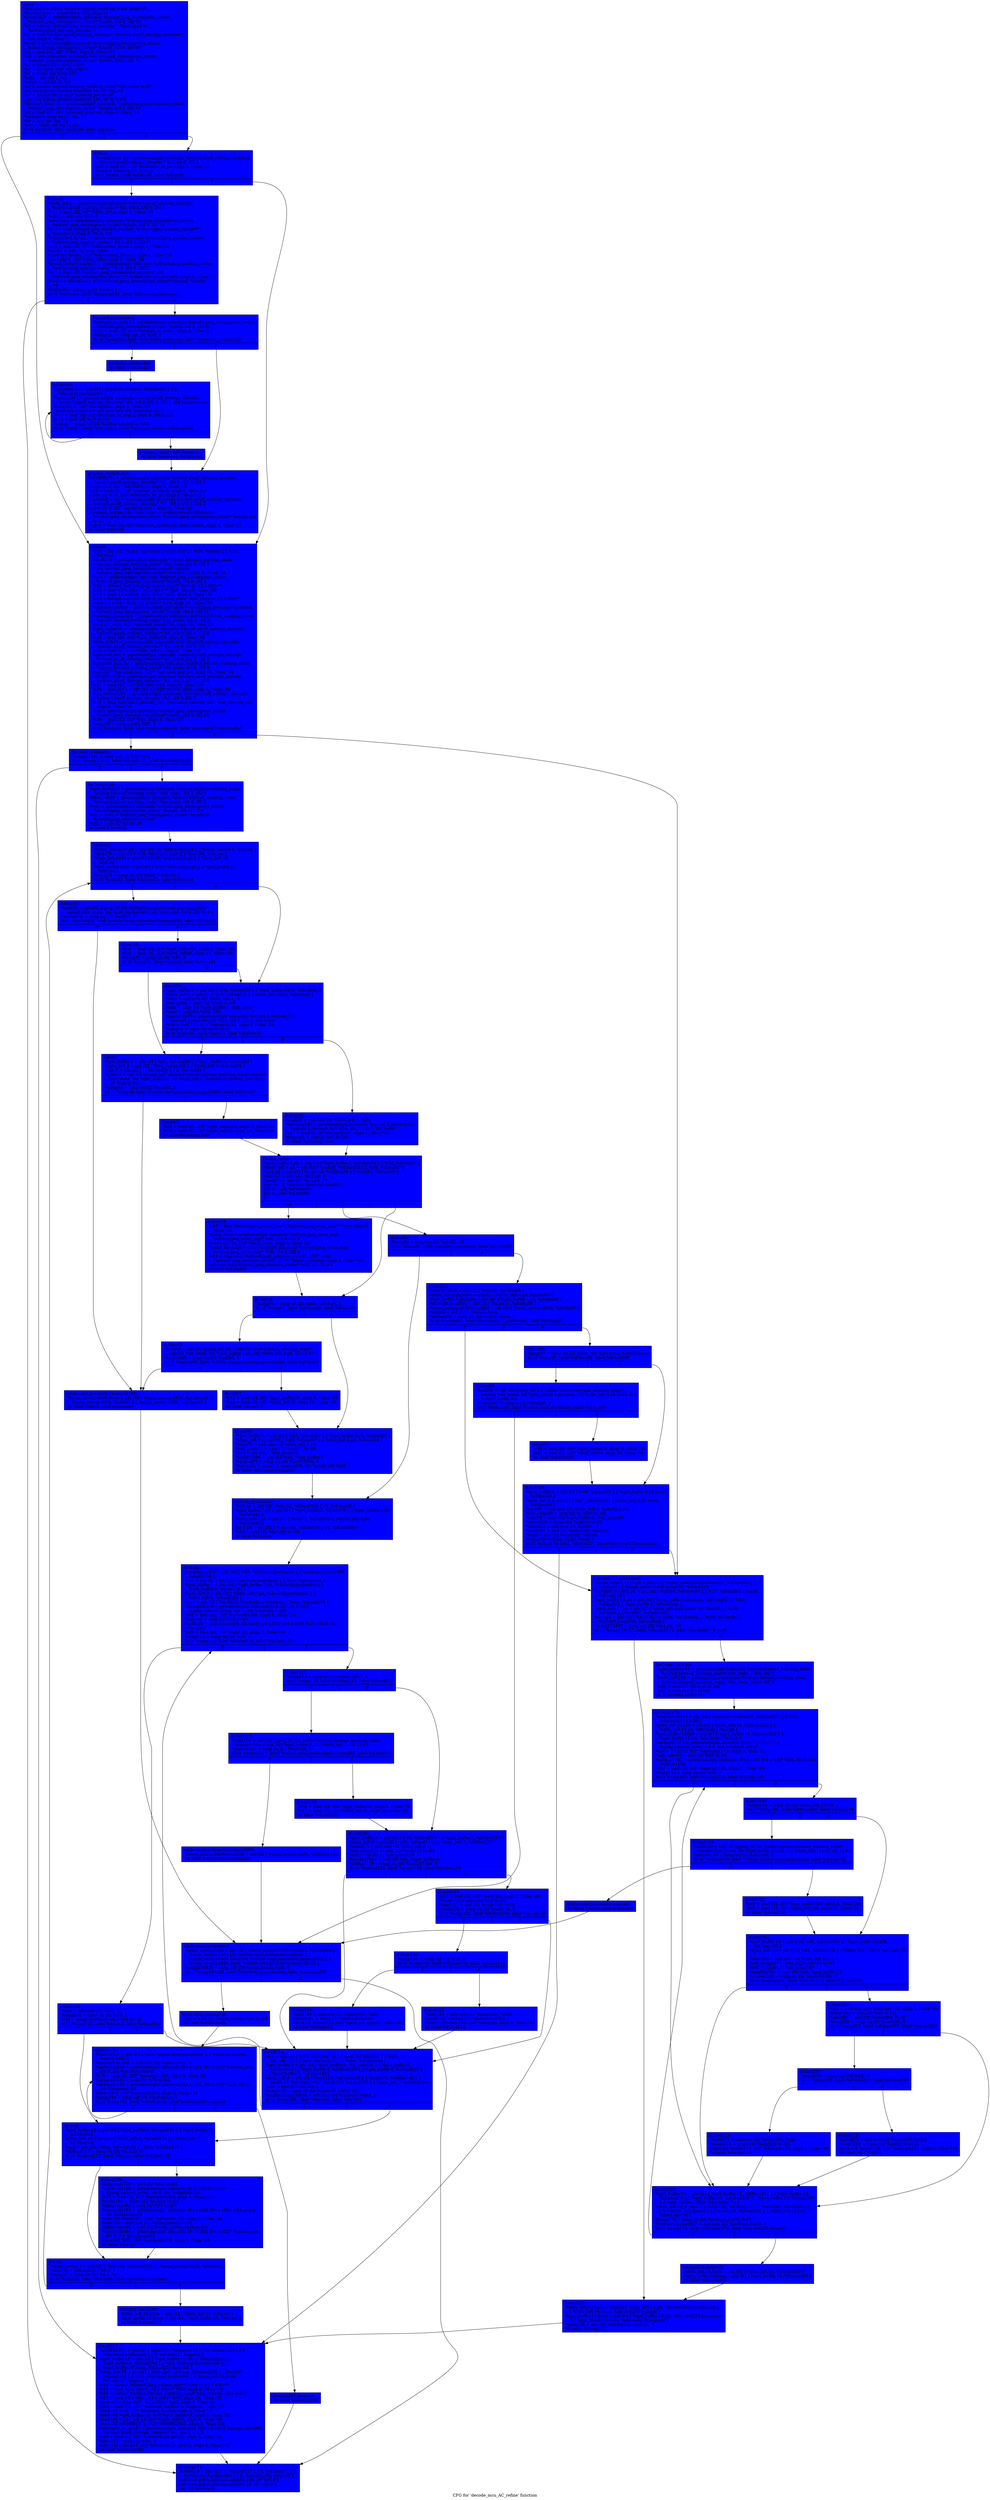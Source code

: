digraph "CFG for 'decode_mcu_AC_refine' function" {
	label="CFG for 'decode_mcu_AC_refine' function";

	Node0x4fdf0d0 [shape=record, style = filled, fillcolor = blue, label="{entry:\l  %br_state = alloca %struct.bitread_working_state, align 16\l  %newnz_pos = alloca [64 x i32], align 16\l  %entropy1 = getelementptr inbounds %struct.jpeg_decompress_struct,\l... %struct.jpeg_decompress_struct* %cinfo, i64 0, i32 79\l  %0 = bitcast %struct.jpeg_entropy_decoder** %entropy1 to\l... %struct.phuff_entropy_decoder**\l  %1 = load %struct.phuff_entropy_decoder*, %struct.phuff_entropy_decoder**\l... %0, align 8, !tbaa !2\l  %Se2 = getelementptr inbounds %struct.jpeg_decompress_struct,\l... %struct.jpeg_decompress_struct* %cinfo, i64 0, i32 69\l  %2 = load i32, i32* %Se2, align 8, !tbaa !10\l  %Al = getelementptr inbounds %struct.jpeg_decompress_struct,\l... %struct.jpeg_decompress_struct* %cinfo, i64 0, i32 71\l  %3 = bitcast i32* %Al to i64*\l  %4 = load i64, i64* %3, align 8\l  %5 = trunc i64 %4 to i32\l  %shl = shl i32 1, %5\l  %shl4 = shl i32 -1, %5\l  %6 = bitcast %struct.bitread_working_state* %br_state to i8*\l  call void @llvm.lifetime.start(i64 56, i8* %6) #3\l  %7 = bitcast [64 x i32]* %newnz_pos to i8*\l  call void @llvm.lifetime.start(i64 256, i8* %7) #3\l  %restart_interval = getelementptr inbounds %struct.jpeg_decompress_struct,\l... %struct.jpeg_decompress_struct* %cinfo, i64 0, i32 49\l  %8 = load i32, i32* %restart_interval, align 8, !tbaa !11\l  %tobool = icmp eq i32 %8, 0\l  %9 = lshr i64 %4, 32\l  %10 = trunc i64 %9 to i32\l  br i1 %tobool, label %if.end9, label %if.then\l|{<s0>T|<s1>F}}"];
	Node0x4fdf0d0:s0 -> Node0x4fe0570;
	Node0x4fdf0d0:s1 -> Node0x4fdf020;
	Node0x4fdf020 [shape=record, style = filled, fillcolor = blue, label="{if.then:                                          \l  %restarts_to_go = getelementptr inbounds %struct.phuff_entropy_decoder,\l... %struct.phuff_entropy_decoder* %1, i64 0, i32 3\l  %11 = load i32, i32* %restarts_to_go, align 4, !tbaa !12\l  %cmp = icmp eq i32 %11, 0\l  br i1 %cmp, label %if.then5, label %if.end9\l|{<s0>T|<s1>F}}"];
	Node0x4fdf020:s0 -> Node0x4fe1100;
	Node0x4fdf020:s1 -> Node0x4fe0570;
	Node0x4fe1100 [shape=record, style = filled, fillcolor = blue, label="{if.then5:                                         \l  %bits_left.i = getelementptr inbounds %struct.phuff_entropy_decoder,\l... %struct.phuff_entropy_decoder* %1, i64 0, i32 1, i32 1\l  %12 = load i32, i32* %bits_left.i, align 8, !tbaa !18\l  %div.i = sdiv i32 %12, 8\l  %marker.i = getelementptr inbounds %struct.jpeg_decompress_struct,\l... %struct.jpeg_decompress_struct* %cinfo, i64 0, i32 78\l  %13 = load %struct.jpeg_marker_reader*, %struct.jpeg_marker_reader**\l... %marker.i, align 8, !tbaa !19\l  %discarded_bytes.i = getelementptr inbounds %struct.jpeg_marker_reader,\l... %struct.jpeg_marker_reader* %13, i64 0, i32 8\l  %14 = load i32, i32* %discarded_bytes.i, align 4, !tbaa !20\l  %add.i = add i32 %14, %div.i\l  store i32 %add.i, i32* %discarded_bytes.i, align 4, !tbaa !20\l  store i32 0, i32* %bits_left.i, align 8, !tbaa !18\l  %read_restart_marker.i = getelementptr inbounds %struct.jpeg_marker_reader,\l... %struct.jpeg_marker_reader* %13, i64 0, i32 2\l  %15 = load i32 (%struct.jpeg_decompress_struct*)*, i32\l... (%struct.jpeg_decompress_struct*)** %read_restart_marker.i, align 8, !tbaa !22\l  %call.i = tail call i32 %15(%struct.jpeg_decompress_struct* nonnull %cinfo)\l... #3\l  %tobool.i = icmp eq i32 %call.i, 0\l  br i1 %tobool.i, label %cleanup251, label %for.cond.preheader.i\l|{<s0>T|<s1>F}}"];
	Node0x4fe1100:s0 -> Node0x4fe0dd0;
	Node0x4fe1100:s1 -> Node0x4fe0ee0;
	Node0x4fe0ee0 [shape=record, style = filled, fillcolor = blue, label="{for.cond.preheader.i:                             \l  %comps_in_scan.i = getelementptr inbounds %struct.jpeg_decompress_struct,\l... %struct.jpeg_decompress_struct* %cinfo, i64 0, i32 62\l  %16 = load i32, i32* %comps_in_scan.i, align 8, !tbaa !23\l  %cmp22.i = icmp sgt i32 %16, 0\l  br i1 %cmp22.i, label %for.body.i.preheader, label %process_restart.exit\l|{<s0>T|<s1>F}}"];
	Node0x4fe0ee0:s0 -> Node0x4fe2140;
	Node0x4fe0ee0:s1 -> Node0x4fe2240;
	Node0x4fe2140 [shape=record, style = filled, fillcolor = blue, label="{for.body.i.preheader:                             \l  br label %for.body.i\l}"];
	Node0x4fe2140 -> Node0x4fe23d0;
	Node0x4fe23d0 [shape=record, style = filled, fillcolor = blue, label="{for.body.i:                                       \l  %indvars.iv.i = phi i64 [ %indvars.iv.next.i, %for.body.i ], [ 0,\l... %for.body.i.preheader ]\l  %arrayidx.i = getelementptr inbounds %struct.phuff_entropy_decoder,\l... %struct.phuff_entropy_decoder* %1, i64 0, i32 2, i32 1, i64 %indvars.iv.i\l  store i32 0, i32* %arrayidx.i, align 4, !tbaa !24\l  %indvars.iv.next.i = add nuw nsw i64 %indvars.iv.i, 1\l  %17 = load i32, i32* %comps_in_scan.i, align 8, !tbaa !23\l  %18 = sext i32 %17 to i64\l  %cmp.i = icmp slt i64 %indvars.iv.next.i, %18\l  br i1 %cmp.i, label %for.body.i, label %process_restart.exit.loopexit\l|{<s0>T|<s1>F}}"];
	Node0x4fe23d0:s0 -> Node0x4fe23d0;
	Node0x4fe23d0:s1 -> Node0x4fe28e0;
	Node0x4fe28e0 [shape=record, style = filled, fillcolor = blue, label="{process_restart.exit.loopexit:                    \l  br label %process_restart.exit\l}"];
	Node0x4fe28e0 -> Node0x4fe2240;
	Node0x4fe2240 [shape=record, style = filled, fillcolor = blue, label="{process_restart.exit:                             \l  %EOBRUN.i = getelementptr inbounds %struct.phuff_entropy_decoder,\l... %struct.phuff_entropy_decoder* %1, i64 0, i32 2, i32 0\l  store i32 0, i32* %EOBRUN.i, align 8, !tbaa !25\l  %19 = load i32, i32* %restart_interval, align 8, !tbaa !11\l  store i32 %19, i32* %restarts_to_go, align 4, !tbaa !12\l  %printed_eod.i = getelementptr inbounds %struct.phuff_entropy_decoder,\l... %struct.phuff_entropy_decoder* %1, i64 0, i32 1, i32 2\l  store i32 0, i32* %printed_eod.i, align 4, !tbaa !26\l  %unread_marker.phi.trans.insert = getelementptr inbounds\l... %struct.jpeg_decompress_struct, %struct.jpeg_decompress_struct* %cinfo, i64\l... 0, i32 72\l  %.pre = load i32, i32* %unread_marker.phi.trans.insert, align 4, !tbaa !27\l  br label %if.end9\l}"];
	Node0x4fe2240 -> Node0x4fe0570;
	Node0x4fe0570 [shape=record, style = filled, fillcolor = blue, label="{if.end9:                                          \l  %20 = phi i32 [ %.pre, %process_restart.exit ], [ %10, %entry ], [ %10,\l... %if.then ]\l  %cinfo10 = getelementptr inbounds %struct.bitread_working_state,\l... %struct.bitread_working_state* %br_state, i64 0, i32 5\l  store %struct.jpeg_decompress_struct* %cinfo,\l... %struct.jpeg_decompress_struct** %cinfo10, align 8, !tbaa !28\l  %src = getelementptr inbounds %struct.jpeg_decompress_struct,\l... %struct.jpeg_decompress_struct* %cinfo, i64 0, i32 5\l  %21 = bitcast %struct.jpeg_source_mgr** %src to \<2 x i64\>**\l  %22 = load \<2 x i64\>*, \<2 x i64\>** %21, align 8, !tbaa !30\l  %23 = load \<2 x i64\>, \<2 x i64\>* %22, align 8, !tbaa !31\l  %24 = bitcast %struct.bitread_working_state* %br_state to \<2 x i64\>*\l  store \<2 x i64\> %23, \<2 x i64\>* %24, align 16, !tbaa !31\l  %unread_marker = getelementptr inbounds %struct.jpeg_decompress_struct,\l... %struct.jpeg_decompress_struct* %cinfo, i64 0, i32 72\l  %unread_marker14 = getelementptr inbounds %struct.bitread_working_state,\l... %struct.bitread_working_state* %br_state, i64 0, i32 2\l  store i32 %20, i32* %unread_marker14, align 16, !tbaa !32\l  %get_buffer15 = getelementptr inbounds %struct.phuff_entropy_decoder,\l... %struct.phuff_entropy_decoder* %1, i64 0, i32 1, i32 0\l  %25 = load i64, i64* %get_buffer15, align 8, !tbaa !33\l  %bits_left17 = getelementptr inbounds %struct.phuff_entropy_decoder,\l... %struct.phuff_entropy_decoder* %1, i64 0, i32 1, i32 1\l  %26 = load i32, i32* %bits_left17, align 8, !tbaa !18\l  %printed_eod = getelementptr inbounds %struct.phuff_entropy_decoder,\l... %struct.phuff_entropy_decoder* %1, i64 0, i32 1, i32 2\l  %printed_eod_ptr = getelementptr inbounds %struct.bitread_working_state,\l... %struct.bitread_working_state* %br_state, i64 0, i32 6\l  store i32* %printed_eod, i32** %printed_eod_ptr, align 16, !tbaa !34\l  %EOBRUN19 = getelementptr inbounds %struct.phuff_entropy_decoder,\l... %struct.phuff_entropy_decoder* %1, i64 0, i32 2, i32 0\l  %27 = load i32, i32* %EOBRUN19, align 8, !tbaa !25\l  %28 = load [64 x i16]*, [64 x i16]** %MCU_data, align 8, !tbaa !35\l  %ac_derived_tbl = getelementptr inbounds %struct.phuff_entropy_decoder,\l... %struct.phuff_entropy_decoder* %1, i64 0, i32 5\l  %29 = load %struct.d_derived_tbl*, %struct.d_derived_tbl** %ac_derived_tbl,\l... align 8, !tbaa !36\l  %Ss = getelementptr inbounds %struct.jpeg_decompress_struct,\l... %struct.jpeg_decompress_struct* %cinfo, i64 0, i32 68\l  %30 = load i32, i32* %Ss, align 4, !tbaa !37\l  %cmp20 = icmp eq i32 %27, 0\l  br i1 %cmp20, label %for.cond.preheader, label %for.cond173.preheader\l|{<s0>T|<s1>F}}"];
	Node0x4fe0570:s0 -> Node0x4fc1500;
	Node0x4fe0570:s1 -> Node0x4fc1600;
	Node0x4fc1500 [shape=record, style = filled, fillcolor = blue, label="{for.cond.preheader:                               \l  %cmp22432 = icmp sgt i32 %30, %2\l  br i1 %cmp22432, label %if.end227, label %for.body.lr.ph\l|{<s0>T|<s1>F}}"];
	Node0x4fc1500:s0 -> Node0x4fe4d80;
	Node0x4fc1500:s1 -> Node0x4fe4e00;
	Node0x4fe4e00 [shape=record, style = filled, fillcolor = blue, label="{for.body.lr.ph:                                   \l  %get_buffer29 = getelementptr inbounds %struct.bitread_working_state,\l... %struct.bitread_working_state* %br_state, i64 0, i32 3\l  %bits_left30 = getelementptr inbounds %struct.bitread_working_state,\l... %struct.bitread_working_state* %br_state, i64 0, i32 4\l  %err = getelementptr inbounds %struct.jpeg_decompress_struct,\l... %struct.jpeg_decompress_struct* %cinfo, i64 0, i32 0\l  %31 = bitcast %struct.jpeg_decompress_struct* %cinfo to\l... %struct.jpeg_common_struct*\l  %32 = sext i32 %2 to i64\l  br label %for.body\l}"];
	Node0x4fe4e00 -> Node0x4fe2000;
	Node0x4fe2000 [shape=record, style = filled, fillcolor = blue, label="{for.body:                                         \l  %num_newnz.0436 = phi i32 [ 0, %for.body.lr.ph ], [ %num_newnz.1, %for.inc ]\l  %k.0435 = phi i32 [ %30, %for.body.lr.ph ], [ %inc168, %for.inc ]\l  %bits_left.0434 = phi i32 [ %26, %for.body.lr.ph ], [ %bits_left.10,\l... %for.inc ]\l  %get_buffer.0433 = phi i64 [ %25, %for.body.lr.ph ], [ %get_buffer.10,\l... %for.inc ]\l  %cmp23 = icmp slt i32 %bits_left.0434, 8\l  br i1 %cmp23, label %if.then24, label %if.end34\l|{<s0>T|<s1>F}}"];
	Node0x4fe2000:s0 -> Node0x4fe5bb0;
	Node0x4fe2000:s1 -> Node0x4fe5c90;
	Node0x4fe5bb0 [shape=record, style = filled, fillcolor = blue, label="{if.then24:                                        \l  %call25 = call i32 @jpeg_fill_bit_buffer(%struct.bitread_working_state*\l... nonnull %br_state, i64 %get_buffer.0433, i32 %bits_left.0434, i32 0) #3\l  %tobool26 = icmp eq i32 %call25, 0\l  br i1 %tobool26, label %while.cond.preheader.loopexit490, label %if.end28\l|{<s0>T|<s1>F}}"];
	Node0x4fe5bb0:s0 -> Node0x4fe6060;
	Node0x4fe5bb0:s1 -> Node0x4fe6120;
	Node0x4fe6290 [shape=record, style = filled, fillcolor = blue, label="{while.cond.preheader.loopexit:                    \l  br label %while.cond.preheader\l}"];
	Node0x4fe6290 -> Node0x4fe63b0;
	Node0x4fe6490 [shape=record, style = filled, fillcolor = blue, label="{while.cond.preheader.loopexit489:                 \l  %num_newnz.0436.lcssa504 = phi i32 [ %num_newnz.0436, %if.then115 ]\l  br label %while.cond.preheader\l}"];
	Node0x4fe6490 -> Node0x4fe63b0;
	Node0x4fe6060 [shape=record, style = filled, fillcolor = blue, label="{while.cond.preheader.loopexit490:                 \l  %num_newnz.0436.lcssa = phi i32 [ %num_newnz.0436, %if.then24 ], [\l... %num_newnz.0436, %label3 ], [ %num_newnz.0436, %if.then63 ]\l  br label %while.cond.preheader\l}"];
	Node0x4fe6060 -> Node0x4fe63b0;
	Node0x4fe63b0 [shape=record, style = filled, fillcolor = blue, label="{while.cond.preheader:                             \l  %num_newnz.3.ph = phi i32 [ %num_newnz.0436.lcssa503, %if.then89 ], [\l... %num_newnz.2403.ph, %while.cond.preheader.loopexit ], [\l... %num_newnz.0436.lcssa504, %while.cond.preheader.loopexit489 ], [\l... %num_newnz.0436.lcssa, %while.cond.preheader.loopexit490 ]\l  %cmp244425 = icmp sgt i32 %num_newnz.3.ph, 0\l  br i1 %cmp244425, label %while.body.preheader, label %cleanup251\l|{<s0>T|<s1>F}}"];
	Node0x4fe63b0:s0 -> Node0x4fe6db0;
	Node0x4fe63b0:s1 -> Node0x4fe0dd0;
	Node0x4fe6db0 [shape=record, style = filled, fillcolor = blue, label="{while.body.preheader:                             \l  %33 = sext i32 %num_newnz.3.ph to i64\l  br label %while.body\l}"];
	Node0x4fe6db0 -> Node0x4fe6f40;
	Node0x4fe6120 [shape=record, style = filled, fillcolor = blue, label="{if.end28:                                         \l  %34 = load i64, i64* %get_buffer29, align 8, !tbaa !38\l  %35 = load i32, i32* %bits_left30, align 16, !tbaa !39\l  %cmp31 = icmp slt i32 %35, 8\l  br i1 %cmp31, label %label3, label %if.end34\l|{<s0>T|<s1>F}}"];
	Node0x4fe6120:s0 -> Node0x4fe6750;
	Node0x4fe6120:s1 -> Node0x4fe5c90;
	Node0x4fe5c90 [shape=record, style = filled, fillcolor = blue, label="{if.end34:                                         \l  %get_buffer.1 = phi i64 [ %34, %if.end28 ], [ %get_buffer.0433, %for.body ]\l  %bits_left.1 = phi i32 [ %35, %if.end28 ], [ %bits_left.0434, %for.body ]\l  %sub = add nsw i32 %bits_left.1, -8\l  %sh_prom = zext i32 %sub to i64\l  %shr = ashr i64 %get_buffer.1, %sh_prom\l  %and = and i64 %shr, 255\l  %arrayidx35 = getelementptr inbounds %struct.d_derived_tbl,\l... %struct.d_derived_tbl* %29, i64 0, i32 4, i64 %and\l  %36 = load i32, i32* %arrayidx35, align 4, !tbaa !24\l  %cmp36 = icmp eq i32 %36, 0\l  br i1 %cmp36, label %label3, label %if.then38\l|{<s0>T|<s1>F}}"];
	Node0x4fe5c90:s0 -> Node0x4fe6750;
	Node0x4fe5c90:s1 -> Node0x4fe7740;
	Node0x4fe7740 [shape=record, style = filled, fillcolor = blue, label="{if.then38:                                        \l  %sub39 = sub nsw i32 %bits_left.1, %36\l  %arrayidx41 = getelementptr inbounds %struct.d_derived_tbl,\l... %struct.d_derived_tbl* %29, i64 0, i32 5, i64 %and\l  %37 = load i8, i8* %arrayidx41, align 1, !tbaa !31\l  %conv42 = zext i8 %37 to i32\l  br label %cleanup.cont\l}"];
	Node0x4fe7740 -> Node0x4fe48c0;
	Node0x4fe6750 [shape=record, style = filled, fillcolor = blue, label="{label3:                                           \l  %get_buffer.2 = phi i64 [ %34, %if.end28 ], [ %get_buffer.1, %if.end34 ]\l  %bits_left.2 = phi i32 [ %35, %if.end28 ], [ %bits_left.1, %if.end34 ]\l  %nb.0 = phi i32 [ 1, %if.end28 ], [ 9, %if.end34 ]\l  %call43 = call i32 @jpeg_huff_decode(%struct.bitread_working_state* nonnull\l... %br_state, i64 %get_buffer.2, i32 %bits_left.2, %struct.d_derived_tbl* %29,\l... i32 %nb.0) #3\l  %cmp44 = icmp slt i32 %call43, 0\l  br i1 %cmp44, label %while.cond.preheader.loopexit490, label %if.end47\l|{<s0>T|<s1>F}}"];
	Node0x4fe6750:s0 -> Node0x4fe6060;
	Node0x4fe6750:s1 -> Node0x4fe86b0;
	Node0x4fe86b0 [shape=record, style = filled, fillcolor = blue, label="{if.end47:                                         \l  %38 = load i64, i64* %get_buffer29, align 8, !tbaa !38\l  %39 = load i32, i32* %bits_left30, align 16, !tbaa !39\l  br label %cleanup.cont\l}"];
	Node0x4fe86b0 -> Node0x4fe48c0;
	Node0x4fe48c0 [shape=record, style = filled, fillcolor = blue, label="{cleanup.cont:                                     \l  %get_buffer.4.ph = phi i64 [ %get_buffer.1, %if.then38 ], [ %38, %if.end47 ]\l  %bits_left.4.ph = phi i32 [ %sub39, %if.then38 ], [ %39, %if.end47 ]\l  %s.2.ph = phi i32 [ %conv42, %if.then38 ], [ %call43, %if.end47 ]\l  %shr52 = ashr i32 %s.2.ph, 4\l  %and53 = and i32 %s.2.ph, 15\l  switch i32 %and53, label %if.then58 [\l    i32 0, label %if.else80\l    i32 1, label %if.end60\l  ]\l|{<s0>def|<s1>0|<s2>1}}"];
	Node0x4fe48c0:s0 -> Node0x4fe8bf0;
	Node0x4fe48c0:s1 -> Node0x4fe8cd0;
	Node0x4fe48c0:s2 -> Node0x4fe8db0;
	Node0x4fe8bf0 [shape=record, style = filled, fillcolor = blue, label="{if.then58:                                        \l  %40 = load %struct.jpeg_error_mgr*, %struct.jpeg_error_mgr** %err, align 8,\l... !tbaa !40\l  %msg_code = getelementptr inbounds %struct.jpeg_error_mgr,\l... %struct.jpeg_error_mgr* %40, i64 0, i32 5\l  store i32 114, i32* %msg_code, align 8, !tbaa !41\l  %emit_message = getelementptr inbounds %struct.jpeg_error_mgr,\l... %struct.jpeg_error_mgr* %40, i64 0, i32 1\l  %41 = load void (%struct.jpeg_common_struct*, i32)*, void\l... (%struct.jpeg_common_struct*, i32)** %emit_message, align 8, !tbaa !43\l  call void %41(%struct.jpeg_common_struct* %31, i32 -1) #3\l  br label %if.end60\l}"];
	Node0x4fe8bf0 -> Node0x4fe8db0;
	Node0x4fe8db0 [shape=record, style = filled, fillcolor = blue, label="{if.end60:                                         \l  %cmp61 = icmp slt i32 %bits_left.4.ph, 1\l  br i1 %cmp61, label %if.then63, label %if.end70\l|{<s0>T|<s1>F}}"];
	Node0x4fe8db0:s0 -> Node0x4fe67c0;
	Node0x4fe8db0:s1 -> Node0x4fe9480;
	Node0x4fe67c0 [shape=record, style = filled, fillcolor = blue, label="{if.then63:                                        \l  %call64 = call i32 @jpeg_fill_bit_buffer(%struct.bitread_working_state*\l... nonnull %br_state, i64 %get_buffer.4.ph, i32 %bits_left.4.ph, i32 1) #3\l  %tobool65 = icmp eq i32 %call64, 0\l  br i1 %tobool65, label %while.cond.preheader.loopexit490, label %if.end67\l|{<s0>T|<s1>F}}"];
	Node0x4fe67c0:s0 -> Node0x4fe6060;
	Node0x4fe67c0:s1 -> Node0x4fe97d0;
	Node0x4fe97d0 [shape=record, style = filled, fillcolor = blue, label="{if.end67:                                         \l  %42 = load i64, i64* %get_buffer29, align 8, !tbaa !38\l  %43 = load i32, i32* %bits_left30, align 16, !tbaa !39\l  br label %if.end70\l}"];
	Node0x4fe97d0 -> Node0x4fe9480;
	Node0x4fe9480 [shape=record, style = filled, fillcolor = blue, label="{if.end70:                                         \l  %get_buffer.5 = phi i64 [ %42, %if.end67 ], [ %get_buffer.4.ph, %if.end60 ]\l  %bits_left.5 = phi i32 [ %43, %if.end67 ], [ %bits_left.4.ph, %if.end60 ]\l  %sub71 = add nsw i32 %bits_left.5, -1\l  %sh_prom72 = zext i32 %sub71 to i64\l  %44 = shl i64 1, %sh_prom72\l  %and75396 = and i64 %44, %get_buffer.5\l  %tobool76 = icmp eq i64 %and75396, 0\l  %shl4.shl = select i1 %tobool76, i32 %shl4, i32 %shl\l  br label %do.body.preheader\l}"];
	Node0x4fe9480 -> Node0x4fe9eb0;
	Node0x4fe9eb0 [shape=record, style = filled, fillcolor = blue, label="{do.body.preheader:                                \l  %r.0.ph = phi i32 [ %shr52, %if.end70 ], [ 15, %if.else80 ]\l  %get_buffer.7.ph = phi i64 [ %get_buffer.5, %if.end70 ], [ %get_buffer.4.ph,\l... %if.else80 ]\l  %bits_left.7.ph = phi i32 [ %sub71, %if.end70 ], [ %bits_left.4.ph,\l... %if.else80 ]\l  %s.3.ph = phi i32 [ %shl4.shl, %if.end70 ], [ 0, %if.else80 ]\l  %45 = sext i32 %k.0435 to i64\l  br label %do.body\l}"];
	Node0x4fe9eb0 -> Node0x4fea350;
	Node0x4fe8cd0 [shape=record, style = filled, fillcolor = blue, label="{if.else80:                                        \l  %cmp81 = icmp eq i32 %shr52, 15\l  br i1 %cmp81, label %do.body.preheader, label %if.then83\l|{<s0>T|<s1>F}}"];
	Node0x4fe8cd0:s0 -> Node0x4fe9eb0;
	Node0x4fe8cd0:s1 -> Node0x4fea520;
	Node0x4fea520 [shape=record, style = filled, fillcolor = blue, label="{if.then83:                                        \l  %shr52.lcssa = phi i32 [ %shr52, %if.else80 ]\l  %bits_left.4.ph.lcssa = phi i32 [ %bits_left.4.ph, %if.else80 ]\l  %get_buffer.4.ph.lcssa = phi i64 [ %get_buffer.4.ph, %if.else80 ]\l  %k.0435.lcssa506 = phi i32 [ %k.0435, %if.else80 ]\l  %num_newnz.0436.lcssa503 = phi i32 [ %num_newnz.0436, %if.else80 ]\l  %shl84 = shl i32 1, %shr52.lcssa\l  %tobool85 = icmp eq i32 %shr52.lcssa, 0\l  br i1 %tobool85, label %for.cond173.preheader, label %if.then86\l|{<s0>T|<s1>F}}"];
	Node0x4fea520:s0 -> Node0x4fc1600;
	Node0x4fea520:s1 -> Node0x4fc7520;
	Node0x4fc7520 [shape=record, style = filled, fillcolor = blue, label="{if.then86:                                        \l  %cmp87 = icmp slt i32 %bits_left.4.ph.lcssa, %shr52.lcssa\l  br i1 %cmp87, label %if.then89, label %if.end169\l|{<s0>T|<s1>F}}"];
	Node0x4fc7520:s0 -> Node0x4fe6a10;
	Node0x4fc7520:s1 -> Node0x4fc76a0;
	Node0x4fe6a10 [shape=record, style = filled, fillcolor = blue, label="{if.then89:                                        \l  %call90 = call i32 @jpeg_fill_bit_buffer(%struct.bitread_working_state*\l... nonnull %br_state, i64 %get_buffer.4.ph.lcssa, i32 %bits_left.4.ph.lcssa, i32\l... %shr52.lcssa) #3\l  %tobool91 = icmp eq i32 %call90, 0\l  br i1 %tobool91, label %while.cond.preheader, label %if.end93\l|{<s0>T|<s1>F}}"];
	Node0x4fe6a10:s0 -> Node0x4fe63b0;
	Node0x4fe6a10:s1 -> Node0x4fc79e0;
	Node0x4fc79e0 [shape=record, style = filled, fillcolor = blue, label="{if.end93:                                         \l  %46 = load i64, i64* %get_buffer29, align 8, !tbaa !38\l  %47 = load i32, i32* %bits_left30, align 16, !tbaa !39\l  br label %if.end169\l}"];
	Node0x4fc79e0 -> Node0x4fc76a0;
	Node0x4fea350 [shape=record, style = filled, fillcolor = blue, label="{do.body:                                          \l  %indvars.iv458 = phi i64 [ %45, %do.body.preheader ], [ %indvars.iv.next459,\l... %if.end154 ]\l  %r.0 = phi i32 [ %r.0.ph, %do.body.preheader ], [ %r.1, %if.end154 ]\l  %get_buffer.7 = phi i64 [ %get_buffer.7.ph, %do.body.preheader ], [\l... %get_buffer.9, %if.end154 ]\l  %bits_left.7 = phi i32 [ %bits_left.7.ph, %do.body.preheader ], [\l... %bits_left.9, %if.end154 ]\l  %k.1 = phi i32 [ %k.0435, %do.body.preheader ], [ %inc, %if.end154 ]\l  %arrayidx108 = getelementptr inbounds [0 x i32], [0 x i32]*\l... @jpeg_natural_order, i64 0, i64 %indvars.iv458\l  %48 = load i32, i32* %arrayidx108, align 4, !tbaa !24\l  %idx.ext = sext i32 %48 to i64\l  %add.ptr = getelementptr inbounds [64 x i16], [64 x i16]* %28, i64 0, i64\l... %idx.ext\l  %49 = load i16, i16* %add.ptr, align 2, !tbaa !44\l  %cmp110 = icmp eq i16 %49, 0\l  br i1 %cmp110, label %if.else149, label %if.then112\l|{<s0>T|<s1>F}}"];
	Node0x4fea350:s0 -> Node0x4fc87a0;
	Node0x4fea350:s1 -> Node0x4fc8880;
	Node0x4fc8880 [shape=record, style = filled, fillcolor = blue, label="{if.then112:                                       \l  %cmp113 = icmp slt i32 %bits_left.7, 1\l  br i1 %cmp113, label %if.then115, label %if.end122\l|{<s0>T|<s1>F}}"];
	Node0x4fc8880:s0 -> Node0x4fe6580;
	Node0x4fc8880:s1 -> Node0x4fc8a90;
	Node0x4fe6580 [shape=record, style = filled, fillcolor = blue, label="{if.then115:                                       \l  %call116 = call i32 @jpeg_fill_bit_buffer(%struct.bitread_working_state*\l... nonnull %br_state, i64 %get_buffer.7, i32 %bits_left.7, i32 1) #3\l  %tobool117 = icmp eq i32 %call116, 0\l  br i1 %tobool117, label %while.cond.preheader.loopexit489, label %if.end119\l|{<s0>T|<s1>F}}"];
	Node0x4fe6580:s0 -> Node0x4fe6490;
	Node0x4fe6580:s1 -> Node0x4fc8e00;
	Node0x4fc8e00 [shape=record, style = filled, fillcolor = blue, label="{if.end119:                                        \l  %50 = load i64, i64* %get_buffer29, align 8, !tbaa !38\l  %51 = load i32, i32* %bits_left30, align 16, !tbaa !39\l  br label %if.end122\l}"];
	Node0x4fc8e00 -> Node0x4fc8a90;
	Node0x4fc8a90 [shape=record, style = filled, fillcolor = blue, label="{if.end122:                                        \l  %get_buffer.8 = phi i64 [ %50, %if.end119 ], [ %get_buffer.7, %if.then112 ]\l  %bits_left.8 = phi i32 [ %51, %if.end119 ], [ %bits_left.7, %if.then112 ]\l  %sub123 = add nsw i32 %bits_left.8, -1\l  %sh_prom124 = zext i32 %sub123 to i64\l  %52 = shl i64 1, %sh_prom124\l  %and127394 = and i64 %52, %get_buffer.8\l  %tobool128 = icmp eq i64 %and127394, 0\l  br i1 %tobool128, label %if.end154, label %if.then129\l|{<s0>T|<s1>F}}"];
	Node0x4fc8a90:s0 -> Node0x4fc7be0;
	Node0x4fc8a90:s1 -> Node0x4fc93f0;
	Node0x4fc93f0 [shape=record, style = filled, fillcolor = blue, label="{if.then129:                                       \l  %53 = load i16, i16* %add.ptr, align 2, !tbaa !44\l  %conv130 = sext i16 %53 to i32\l  %and131 = and i32 %conv130, %shl\l  %cmp132 = icmp eq i32 %and131, 0\l  br i1 %cmp132, label %if.then134, label %if.end154\l|{<s0>T|<s1>F}}"];
	Node0x4fc93f0:s0 -> Node0x4fc9720;
	Node0x4fc93f0:s1 -> Node0x4fc7be0;
	Node0x4fc9720 [shape=record, style = filled, fillcolor = blue, label="{if.then134:                                       \l  %cmp136 = icmp sgt i16 %53, -1\l  br i1 %cmp136, label %if.then138, label %if.else142\l|{<s0>T|<s1>F}}"];
	Node0x4fc9720:s0 -> Node0x4fc9970;
	Node0x4fc9720:s1 -> Node0x4fc99f0;
	Node0x4fc9970 [shape=record, style = filled, fillcolor = blue, label="{if.then138:                                       \l  %add140 = add nsw i32 %conv130, %shl\l  %conv141 = trunc i32 %add140 to i16\l  store i16 %conv141, i16* %add.ptr, align 2, !tbaa !44\l  br label %if.end154\l}"];
	Node0x4fc9970 -> Node0x4fc7be0;
	Node0x4fc99f0 [shape=record, style = filled, fillcolor = blue, label="{if.else142:                                       \l  %add144 = add nsw i32 %conv130, %shl4\l  %conv145 = trunc i32 %add144 to i16\l  store i16 %conv145, i16* %add.ptr, align 2, !tbaa !44\l  br label %if.end154\l}"];
	Node0x4fc99f0 -> Node0x4fc7be0;
	Node0x4fc87a0 [shape=record, style = filled, fillcolor = blue, label="{if.else149:                                       \l  %dec = add nsw i32 %r.0, -1\l  %cmp150 = icmp slt i32 %r.0, 1\l  %54 = trunc i64 %indvars.iv458 to i32\l  br i1 %cmp150, label %do.end, label %if.end154\l|{<s0>T|<s1>F}}"];
	Node0x4fc87a0:s0 -> Node0x4fc9fe0;
	Node0x4fc87a0:s1 -> Node0x4fc7be0;
	Node0x4fc7be0 [shape=record, style = filled, fillcolor = blue, label="{if.end154:                                        \l  %r.1 = phi i32 [ %r.0, %if.then138 ], [ %r.0, %if.else142 ], [ %r.0,\l... %if.then129 ], [ %r.0, %if.end122 ], [ %dec, %if.else149 ]\l  %get_buffer.9 = phi i64 [ %get_buffer.8, %if.then138 ], [ %get_buffer.8,\l... %if.else142 ], [ %get_buffer.8, %if.then129 ], [ %get_buffer.8, %if.end122 ],\l... [ %get_buffer.7, %if.else149 ]\l  %bits_left.9 = phi i32 [ %sub123, %if.then138 ], [ %sub123, %if.else142 ], [\l... %sub123, %if.then129 ], [ %sub123, %if.end122 ], [ %bits_left.7, %if.else149 ]\l  %inc = add nsw i32 %k.1, 1\l  %cmp155 = icmp slt i64 %indvars.iv458, %32\l  %indvars.iv.next459 = add nsw i64 %indvars.iv458, 1\l  br i1 %cmp155, label %do.body, label %do.end\l|{<s0>T|<s1>F}}"];
	Node0x4fc7be0:s0 -> Node0x4fea350;
	Node0x4fc7be0:s1 -> Node0x4fc9fe0;
	Node0x4fc9fe0 [shape=record, style = filled, fillcolor = blue, label="{do.end:                                           \l  %get_buffer.10 = phi i64 [ %get_buffer.9, %if.end154 ], [ %get_buffer.7,\l... %if.else149 ]\l  %bits_left.10 = phi i32 [ %bits_left.9, %if.end154 ], [ %bits_left.7,\l... %if.else149 ]\l  %k.2 = phi i32 [ %inc, %if.end154 ], [ %54, %if.else149 ]\l  %tobool157 = icmp eq i32 %s.3.ph, 0\l  br i1 %tobool157, label %for.inc, label %if.then158\l|{<s0>T|<s1>F}}"];
	Node0x4fc9fe0:s0 -> Node0x4fe5490;
	Node0x4fc9fe0:s1 -> Node0x4fca6a0;
	Node0x4fca6a0 [shape=record, style = filled, fillcolor = blue, label="{if.then158:                                       \l  %idxprom159 = sext i32 %k.2 to i64\l  %arrayidx160 = getelementptr inbounds [0 x i32], [0 x i32]*\l... @jpeg_natural_order, i64 0, i64 %idxprom159\l  %55 = load i32, i32* %arrayidx160, align 4, !tbaa !24\l  %conv161 = trunc i32 %s.3.ph to i16\l  %idxprom162 = sext i32 %55 to i64\l  %arrayidx163 = getelementptr inbounds [64 x i16], [64 x i16]* %28, i64 0,\l... i64 %idxprom162\l  store i16 %conv161, i16* %arrayidx163, align 2, !tbaa !44\l  %inc164 = add nsw i32 %num_newnz.0436, 1\l  %idxprom165 = sext i32 %num_newnz.0436 to i64\l  %arrayidx166 = getelementptr inbounds [64 x i32], [64 x i32]* %newnz_pos,\l... i64 0, i64 %idxprom165\l  store i32 %55, i32* %arrayidx166, align 4, !tbaa !24\l  br label %for.inc\l}"];
	Node0x4fca6a0 -> Node0x4fe5490;
	Node0x4fe5490 [shape=record, style = filled, fillcolor = blue, label="{for.inc:                                          \l  %num_newnz.1 = phi i32 [ %inc164, %if.then158 ], [ %num_newnz.0436, %do.end ]\l  %inc168 = add nsw i32 %k.2, 1\l  %cmp22 = icmp slt i32 %k.2, %2\l  br i1 %cmp22, label %for.body, label %if.end227.loopexit\l|{<s0>T|<s1>F}}"];
	Node0x4fe5490:s0 -> Node0x4fe2000;
	Node0x4fe5490:s1 -> Node0x4fcaf70;
	Node0x4fc76a0 [shape=record, style = filled, fillcolor = blue, label="{if.end169:                                        \l  %get_buffer.6 = phi i64 [ %46, %if.end93 ], [ %get_buffer.4.ph.lcssa,\l... %if.then86 ]\l  %bits_left.6 = phi i32 [ %47, %if.end93 ], [ %bits_left.4.ph.lcssa,\l... %if.then86 ]\l  %sub97 = sub nsw i32 %bits_left.6, %shr52.lcssa\l  %sh_prom98 = zext i32 %sub97 to i64\l  %shr99 = ashr i64 %get_buffer.6, %sh_prom98\l  %conv100 = trunc i64 %shr99 to i32\l  %sub102 = add nsw i32 %shl84, -1\l  %and103 = and i32 %conv100, %sub102\l  %add = add i32 %and103, %shl84\l  %cmp170 = icmp eq i32 %add, 0\l  br i1 %cmp170, label %if.end227, label %for.cond173.preheader\l|{<s0>T|<s1>F}}"];
	Node0x4fc76a0:s0 -> Node0x4fe4d80;
	Node0x4fc76a0:s1 -> Node0x4fc1600;
	Node0x4fc1600 [shape=record, style = filled, fillcolor = blue, label="{for.cond173.preheader:                            \l  %num_newnz.2403.ph = phi i32 [ %num_newnz.0436.lcssa503, %if.then83 ], [ 0,\l... %if.end9 ], [ %num_newnz.0436.lcssa503, %if.end169 ]\l  %EOBRUN.0402.ph = phi i32 [ %shl84, %if.then83 ], [ %27, %if.end9 ], [ %add,\l... %if.end169 ]\l  %get_buffer.12.ph = phi i64 [ %get_buffer.4.ph.lcssa, %if.then83 ], [ %25,\l... %if.end9 ], [ %get_buffer.6, %if.end169 ]\l  %bits_left.12.ph = phi i32 [ %bits_left.4.ph.lcssa, %if.then83 ], [ %26,\l... %if.end9 ], [ %sub97, %if.end169 ]\l  %k.4.ph = phi i32 [ %k.0435.lcssa506, %if.then83 ], [ %30, %if.end9 ], [\l... %k.0435.lcssa506, %if.end169 ]\l  %cmp174427 = icmp sgt i32 %k.4.ph, %2\l  br i1 %cmp174427, label %for.end225, label %for.body176.lr.ph\l|{<s0>T|<s1>F}}"];
	Node0x4fc1600:s0 -> Node0x4fe8370;
	Node0x4fc1600:s1 -> Node0x4ff3e30;
	Node0x4ff3e30 [shape=record, style = filled, fillcolor = blue, label="{for.body176.lr.ph:                                \l  %get_buffer193 = getelementptr inbounds %struct.bitread_working_state,\l... %struct.bitread_working_state* %br_state, i64 0, i32 3\l  %bits_left194 = getelementptr inbounds %struct.bitread_working_state,\l... %struct.bitread_working_state* %br_state, i64 0, i32 4\l  %56 = sext i32 %k.4.ph to i64\l  %57 = sext i32 %2 to i64\l  br label %for.body176\l}"];
	Node0x4ff3e30 -> Node0x4ff4140;
	Node0x4ff4140 [shape=record, style = filled, fillcolor = blue, label="{for.body176:                                      \l  %indvars.iv456 = phi i64 [ %indvars.iv.next457, %for.inc223 ], [ %56,\l... %for.body176.lr.ph ]\l  %bits_left.12429 = phi i32 [ %bits_left.14, %for.inc223 ], [\l... %bits_left.12.ph, %for.body176.lr.ph ]\l  %get_buffer.12428 = phi i64 [ %get_buffer.14, %for.inc223 ], [\l... %get_buffer.12.ph, %for.body176.lr.ph ]\l  %arrayidx179 = getelementptr inbounds [0 x i32], [0 x i32]*\l... @jpeg_natural_order, i64 0, i64 %indvars.iv456\l  %58 = load i32, i32* %arrayidx179, align 4, !tbaa !24\l  %idx.ext180 = sext i32 %58 to i64\l  %add.ptr181 = getelementptr inbounds [64 x i16], [64 x i16]* %28, i64 0, i64\l... %idx.ext180\l  %59 = load i16, i16* %add.ptr181, align 2, !tbaa !44\l  %cmp183 = icmp eq i16 %59, 0\l  br i1 %cmp183, label %for.inc223, label %if.then185\l|{<s0>T|<s1>F}}"];
	Node0x4ff4140:s0 -> Node0x4ff42b0;
	Node0x4ff4140:s1 -> Node0x4ff4ac0;
	Node0x4ff4ac0 [shape=record, style = filled, fillcolor = blue, label="{if.then185:                                       \l  %cmp186 = icmp slt i32 %bits_left.12429, 1\l  br i1 %cmp186, label %if.then188, label %if.end195\l|{<s0>T|<s1>F}}"];
	Node0x4ff4ac0:s0 -> Node0x4ff4cd0;
	Node0x4ff4ac0:s1 -> Node0x4ff4d20;
	Node0x4ff4cd0 [shape=record, style = filled, fillcolor = blue, label="{if.then188:                                       \l  %call189 = call i32 @jpeg_fill_bit_buffer(%struct.bitread_working_state*\l... nonnull %br_state, i64 %get_buffer.12428, i32 %bits_left.12429, i32 1) #3\l  %tobool190 = icmp eq i32 %call189, 0\l  br i1 %tobool190, label %while.cond.preheader.loopexit, label %if.end192\l|{<s0>T|<s1>F}}"];
	Node0x4ff4cd0:s0 -> Node0x4fe6290;
	Node0x4ff4cd0:s1 -> Node0x4ff50f0;
	Node0x4ff50f0 [shape=record, style = filled, fillcolor = blue, label="{if.end192:                                        \l  %60 = load i64, i64* %get_buffer193, align 8, !tbaa !38\l  %61 = load i32, i32* %bits_left194, align 16, !tbaa !39\l  br label %if.end195\l}"];
	Node0x4ff50f0 -> Node0x4ff4d20;
	Node0x4ff4d20 [shape=record, style = filled, fillcolor = blue, label="{if.end195:                                        \l  %get_buffer.13 = phi i64 [ %60, %if.end192 ], [ %get_buffer.12428,\l... %if.then185 ]\l  %bits_left.13 = phi i32 [ %61, %if.end192 ], [ %bits_left.12429, %if.then185\l... ]\l  %sub196 = add nsw i32 %bits_left.13, -1\l  %sh_prom197 = zext i32 %sub196 to i64\l  %62 = shl i64 1, %sh_prom197\l  %and200391 = and i64 %62, %get_buffer.13\l  %tobool201 = icmp eq i64 %and200391, 0\l  br i1 %tobool201, label %for.inc223, label %if.then202\l|{<s0>T|<s1>F}}"];
	Node0x4ff4d20:s0 -> Node0x4ff42b0;
	Node0x4ff4d20:s1 -> Node0x4ff56e0;
	Node0x4ff56e0 [shape=record, style = filled, fillcolor = blue, label="{if.then202:                                       \l  %63 = load i16, i16* %add.ptr181, align 2, !tbaa !44\l  %conv203 = sext i16 %63 to i32\l  %and204 = and i32 %conv203, %shl\l  %cmp205 = icmp eq i32 %and204, 0\l  br i1 %cmp205, label %if.then207, label %for.inc223\l|{<s0>T|<s1>F}}"];
	Node0x4ff56e0:s0 -> Node0x4ff5a10;
	Node0x4ff56e0:s1 -> Node0x4ff42b0;
	Node0x4ff5a10 [shape=record, style = filled, fillcolor = blue, label="{if.then207:                                       \l  %cmp209 = icmp sgt i16 %63, -1\l  br i1 %cmp209, label %if.then211, label %if.else215\l|{<s0>T|<s1>F}}"];
	Node0x4ff5a10:s0 -> Node0x4ff5c20;
	Node0x4ff5a10:s1 -> Node0x4ff5ca0;
	Node0x4ff5c20 [shape=record, style = filled, fillcolor = blue, label="{if.then211:                                       \l  %add213 = add nsw i32 %conv203, %shl\l  %conv214 = trunc i32 %add213 to i16\l  store i16 %conv214, i16* %add.ptr181, align 2, !tbaa !44\l  br label %for.inc223\l}"];
	Node0x4ff5c20 -> Node0x4ff42b0;
	Node0x4ff5ca0 [shape=record, style = filled, fillcolor = blue, label="{if.else215:                                       \l  %add217 = add nsw i32 %conv203, %shl4\l  %conv218 = trunc i32 %add217 to i16\l  store i16 %conv218, i16* %add.ptr181, align 2, !tbaa !44\l  br label %for.inc223\l}"];
	Node0x4ff5ca0 -> Node0x4ff42b0;
	Node0x4ff42b0 [shape=record, style = filled, fillcolor = blue, label="{for.inc223:                                       \l  %get_buffer.14 = phi i64 [ %get_buffer.13, %if.then211 ], [ %get_buffer.13,\l... %if.else215 ], [ %get_buffer.13, %if.then202 ], [ %get_buffer.13, %if.end195\l... ], [ %get_buffer.12428, %for.body176 ]\l  %bits_left.14 = phi i32 [ %sub196, %if.then211 ], [ %sub196, %if.else215 ],\l... [ %sub196, %if.then202 ], [ %sub196, %if.end195 ], [ %bits_left.12429,\l... %for.body176 ]\l  %cmp174 = icmp slt i64 %indvars.iv456, %57\l  %indvars.iv.next457 = add nsw i64 %indvars.iv456, 1\l  br i1 %cmp174, label %for.body176, label %for.end225.loopexit\l|{<s0>T|<s1>F}}"];
	Node0x4ff42b0:s0 -> Node0x4ff4140;
	Node0x4ff42b0:s1 -> Node0x4ff6430;
	Node0x4ff6430 [shape=record, style = filled, fillcolor = blue, label="{for.end225.loopexit:                              \l  %bits_left.14.lcssa = phi i32 [ %bits_left.14, %for.inc223 ]\l  %get_buffer.14.lcssa = phi i64 [ %get_buffer.14, %for.inc223 ]\l  br label %for.end225\l}"];
	Node0x4ff6430 -> Node0x4fe8370;
	Node0x4fe8370 [shape=record, style = filled, fillcolor = blue, label="{for.end225:                                       \l  %bits_left.12.lcssa = phi i32 [ %bits_left.12.ph, %for.cond173.preheader ],\l... [ %bits_left.14.lcssa, %for.end225.loopexit ]\l  %get_buffer.12.lcssa = phi i64 [ %get_buffer.12.ph, %for.cond173.preheader\l... ], [ %get_buffer.14.lcssa, %for.end225.loopexit ]\l  %dec226 = add i32 %EOBRUN.0402.ph, -1\l  br label %if.end227\l}"];
	Node0x4fe8370 -> Node0x4fe4d80;
	Node0x4fcaf70 [shape=record, style = filled, fillcolor = blue, label="{if.end227.loopexit:                               \l  %bits_left.10.lcssa = phi i32 [ %bits_left.10, %for.inc ]\l  %get_buffer.10.lcssa = phi i64 [ %get_buffer.10, %for.inc ]\l  br label %if.end227\l}"];
	Node0x4fcaf70 -> Node0x4fe4d80;
	Node0x4fe4d80 [shape=record, style = filled, fillcolor = blue, label="{if.end227:                                        \l  %EOBRUN.1 = phi i32 [ %dec226, %for.end225 ], [ 0, %if.end169 ], [ 0,\l... %for.cond.preheader ], [ 0, %if.end227.loopexit ]\l  %get_buffer.15 = phi i64 [ %get_buffer.12.lcssa, %for.end225 ], [\l... %get_buffer.6, %if.end169 ], [ %25, %for.cond.preheader ], [\l... %get_buffer.10.lcssa, %if.end227.loopexit ]\l  %bits_left.15 = phi i32 [ %bits_left.12.lcssa, %for.end225 ], [ %sub97,\l... %if.end169 ], [ %26, %for.cond.preheader ], [ %bits_left.10.lcssa,\l... %if.end227.loopexit ]\l  %64 = bitcast %struct.jpeg_source_mgr** %src to \<2 x i64\>**\l  %65 = load \<2 x i64\>*, \<2 x i64\>** %64, align 8, !tbaa !30\l  %66 = bitcast %struct.bitread_working_state* %br_state to \<2 x i64\>*\l  %67 = load \<2 x i64\>, \<2 x i64\>* %66, align 16, !tbaa !31\l  store \<2 x i64\> %67, \<2 x i64\>* %65, align 8, !tbaa !31\l  %68 = load i32, i32* %unread_marker14, align 16, !tbaa !32\l  store i32 %68, i32* %unread_marker, align 4, !tbaa !27\l  store i64 %get_buffer.15, i64* %get_buffer15, align 8, !tbaa !33\l  store i32 %bits_left.15, i32* %bits_left17, align 8, !tbaa !18\l  store i32 %EOBRUN.1, i32* %EOBRUN19, align 8, !tbaa !25\l  %restarts_to_go242 = getelementptr inbounds %struct.phuff_entropy_decoder,\l... %struct.phuff_entropy_decoder* %1, i64 0, i32 3\l  %69 = load i32, i32* %restarts_to_go242, align 4, !tbaa !12\l  %dec243 = add i32 %69, -1\l  store i32 %dec243, i32* %restarts_to_go242, align 4, !tbaa !12\l  br label %cleanup251\l}"];
	Node0x4fe4d80 -> Node0x4fe0dd0;
	Node0x4fe6f40 [shape=record, style = filled, fillcolor = blue, label="{while.body:                                       \l  %indvars.iv = phi i64 [ %33, %while.body.preheader ], [ %indvars.iv.next,\l... %while.body ]\l  %indvars.iv.next = add nsw i64 %indvars.iv, -1\l  %arrayidx248 = getelementptr inbounds [64 x i32], [64 x i32]* %newnz_pos,\l... i64 0, i64 %indvars.iv.next\l  %70 = load i32, i32* %arrayidx248, align 4, !tbaa !24\l  %idxprom249 = sext i32 %70 to i64\l  %arrayidx250 = getelementptr inbounds [64 x i16], [64 x i16]* %28, i64 0,\l... i64 %idxprom249\l  store i16 0, i16* %arrayidx250, align 2, !tbaa !44\l  %cmp244 = icmp sgt i64 %indvars.iv, 1\l  br i1 %cmp244, label %while.body, label %cleanup251.loopexit\l|{<s0>T|<s1>F}}"];
	Node0x4fe6f40:s0 -> Node0x4fe6f40;
	Node0x4fe6f40:s1 -> Node0x4ff7a70;
	Node0x4ff7a70 [shape=record, style = filled, fillcolor = blue, label="{cleanup251.loopexit:                              \l  br label %cleanup251\l}"];
	Node0x4ff7a70 -> Node0x4fe0dd0;
	Node0x4fe0dd0 [shape=record, style = filled, fillcolor = blue, label="{cleanup251:                                       \l  %retval.0 = phi i32 [ 1, %if.end227 ], [ 0, %if.then5 ], [ 0,\l... %while.cond.preheader ], [ 0, %cleanup251.loopexit ]\l  call void @llvm.lifetime.end(i64 256, i8* %7) #3\l  call void @llvm.lifetime.end(i64 56, i8* %6) #3\l  ret i32 %retval.0\l}"];
}
